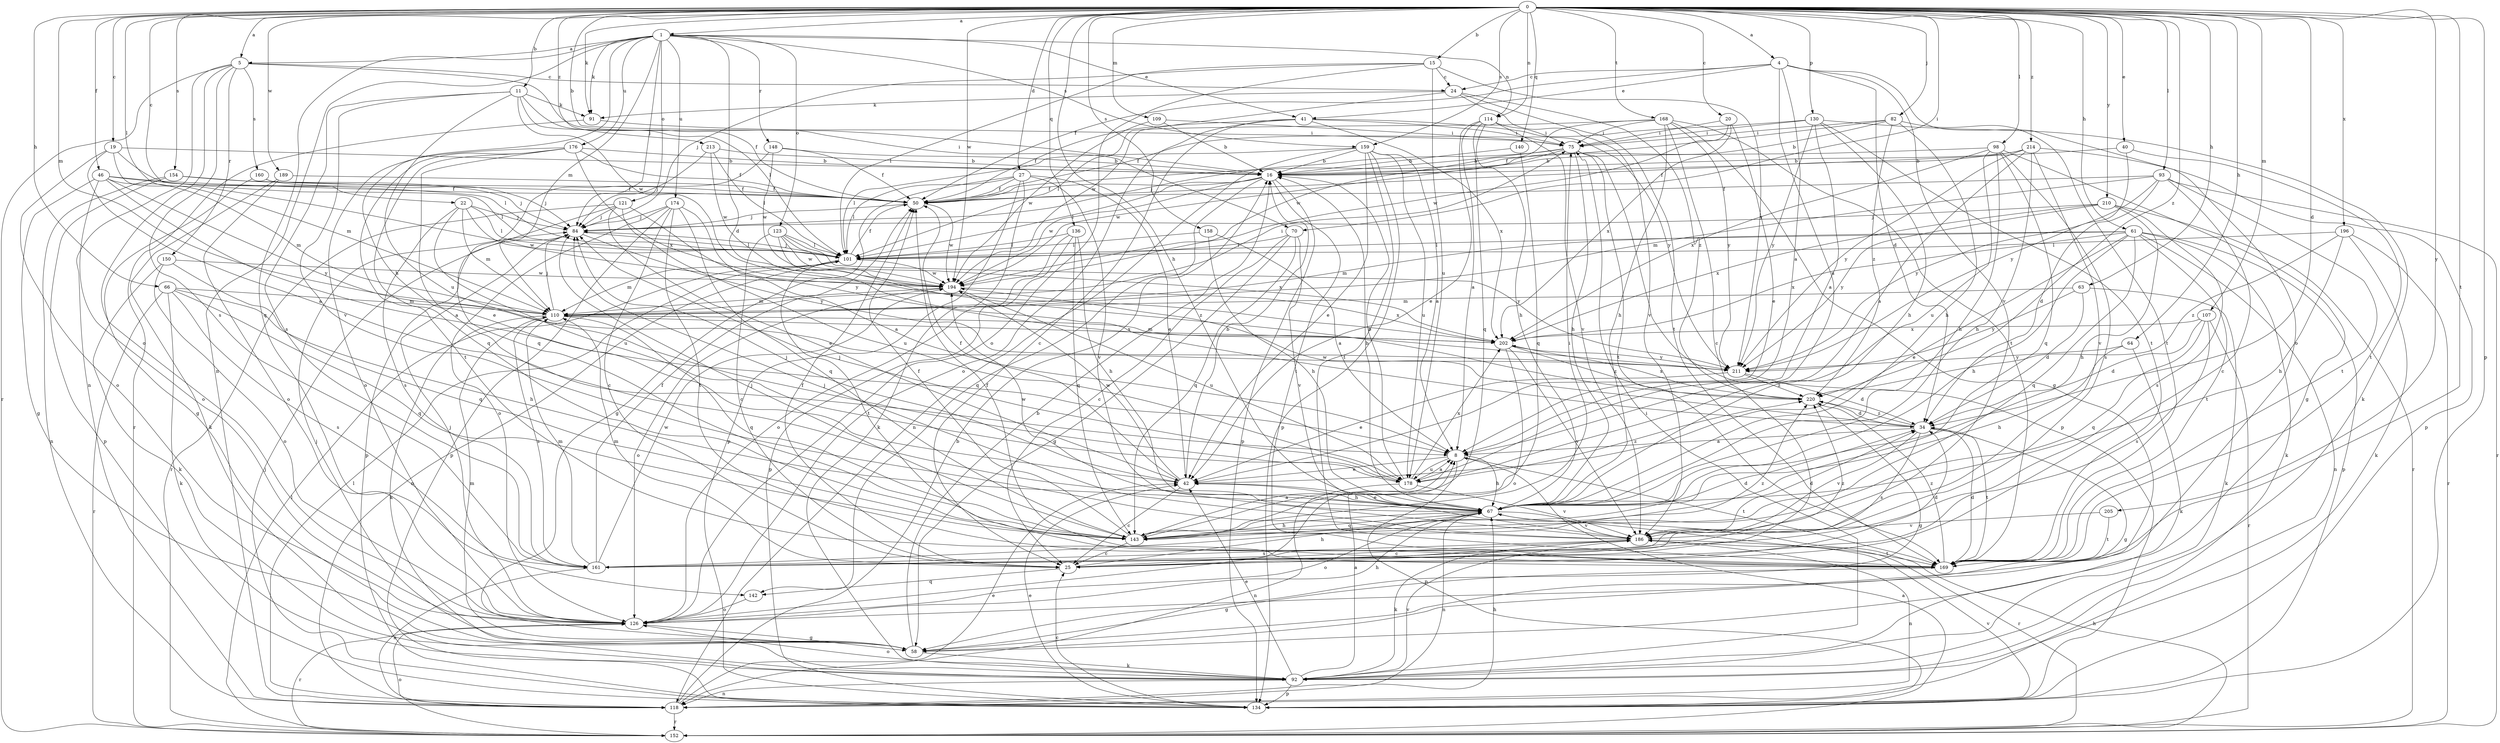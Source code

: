 strict digraph  {
0;
1;
4;
5;
8;
11;
15;
16;
19;
20;
22;
24;
25;
27;
34;
40;
41;
42;
46;
50;
58;
61;
63;
64;
66;
67;
70;
75;
82;
84;
91;
92;
93;
98;
101;
107;
109;
110;
114;
118;
121;
123;
126;
130;
134;
136;
140;
142;
143;
148;
150;
152;
154;
158;
159;
160;
161;
168;
169;
174;
176;
178;
186;
189;
194;
196;
202;
205;
210;
211;
213;
214;
220;
0 -> 1  [label=a];
0 -> 4  [label=a];
0 -> 5  [label=a];
0 -> 11  [label=b];
0 -> 15  [label=b];
0 -> 16  [label=b];
0 -> 19  [label=c];
0 -> 20  [label=c];
0 -> 22  [label=c];
0 -> 27  [label=d];
0 -> 34  [label=d];
0 -> 40  [label=e];
0 -> 46  [label=f];
0 -> 61  [label=h];
0 -> 63  [label=h];
0 -> 64  [label=h];
0 -> 66  [label=h];
0 -> 67  [label=h];
0 -> 70  [label=i];
0 -> 82  [label=j];
0 -> 91  [label=k];
0 -> 93  [label=l];
0 -> 98  [label=l];
0 -> 101  [label=l];
0 -> 107  [label=m];
0 -> 109  [label=m];
0 -> 110  [label=m];
0 -> 114  [label=n];
0 -> 130  [label=p];
0 -> 134  [label=p];
0 -> 136  [label=q];
0 -> 140  [label=q];
0 -> 154  [label=s];
0 -> 158  [label=s];
0 -> 159  [label=s];
0 -> 168  [label=t];
0 -> 169  [label=t];
0 -> 189  [label=w];
0 -> 194  [label=w];
0 -> 196  [label=x];
0 -> 205  [label=y];
0 -> 210  [label=y];
0 -> 213  [label=z];
0 -> 214  [label=z];
0 -> 220  [label=z];
1 -> 5  [label=a];
1 -> 34  [label=d];
1 -> 41  [label=e];
1 -> 67  [label=h];
1 -> 84  [label=j];
1 -> 91  [label=k];
1 -> 110  [label=m];
1 -> 114  [label=n];
1 -> 118  [label=n];
1 -> 121  [label=o];
1 -> 123  [label=o];
1 -> 142  [label=q];
1 -> 148  [label=r];
1 -> 159  [label=s];
1 -> 174  [label=u];
1 -> 176  [label=u];
4 -> 8  [label=a];
4 -> 24  [label=c];
4 -> 34  [label=d];
4 -> 41  [label=e];
4 -> 50  [label=f];
4 -> 126  [label=o];
4 -> 178  [label=u];
4 -> 186  [label=v];
5 -> 24  [label=c];
5 -> 70  [label=i];
5 -> 118  [label=n];
5 -> 126  [label=o];
5 -> 150  [label=r];
5 -> 152  [label=r];
5 -> 160  [label=s];
5 -> 161  [label=s];
8 -> 42  [label=e];
8 -> 67  [label=h];
8 -> 134  [label=p];
8 -> 169  [label=t];
8 -> 178  [label=u];
11 -> 50  [label=f];
11 -> 91  [label=k];
11 -> 101  [label=l];
11 -> 161  [label=s];
11 -> 178  [label=u];
11 -> 186  [label=v];
11 -> 194  [label=w];
15 -> 24  [label=c];
15 -> 84  [label=j];
15 -> 101  [label=l];
15 -> 126  [label=o];
15 -> 178  [label=u];
15 -> 211  [label=y];
16 -> 50  [label=f];
16 -> 101  [label=l];
16 -> 134  [label=p];
16 -> 142  [label=q];
16 -> 169  [label=t];
16 -> 194  [label=w];
19 -> 8  [label=a];
19 -> 16  [label=b];
19 -> 101  [label=l];
19 -> 110  [label=m];
19 -> 126  [label=o];
20 -> 42  [label=e];
20 -> 75  [label=i];
20 -> 194  [label=w];
20 -> 202  [label=x];
22 -> 84  [label=j];
22 -> 101  [label=l];
22 -> 110  [label=m];
22 -> 161  [label=s];
22 -> 178  [label=u];
22 -> 194  [label=w];
24 -> 91  [label=k];
24 -> 169  [label=t];
24 -> 186  [label=v];
24 -> 194  [label=w];
24 -> 220  [label=z];
25 -> 34  [label=d];
25 -> 50  [label=f];
25 -> 67  [label=h];
25 -> 110  [label=m];
25 -> 142  [label=q];
25 -> 220  [label=z];
27 -> 42  [label=e];
27 -> 50  [label=f];
27 -> 58  [label=g];
27 -> 92  [label=k];
27 -> 101  [label=l];
27 -> 134  [label=p];
27 -> 186  [label=v];
34 -> 8  [label=a];
34 -> 58  [label=g];
34 -> 161  [label=s];
34 -> 169  [label=t];
34 -> 186  [label=v];
34 -> 194  [label=w];
34 -> 220  [label=z];
40 -> 16  [label=b];
40 -> 169  [label=t];
40 -> 211  [label=y];
41 -> 25  [label=c];
41 -> 50  [label=f];
41 -> 75  [label=i];
41 -> 126  [label=o];
41 -> 202  [label=x];
41 -> 211  [label=y];
42 -> 16  [label=b];
42 -> 25  [label=c];
42 -> 50  [label=f];
42 -> 67  [label=h];
42 -> 84  [label=j];
42 -> 194  [label=w];
46 -> 8  [label=a];
46 -> 50  [label=f];
46 -> 58  [label=g];
46 -> 101  [label=l];
46 -> 110  [label=m];
46 -> 126  [label=o];
46 -> 211  [label=y];
50 -> 84  [label=j];
50 -> 194  [label=w];
58 -> 16  [label=b];
58 -> 84  [label=j];
58 -> 92  [label=k];
58 -> 110  [label=m];
61 -> 42  [label=e];
61 -> 67  [label=h];
61 -> 92  [label=k];
61 -> 101  [label=l];
61 -> 110  [label=m];
61 -> 118  [label=n];
61 -> 134  [label=p];
61 -> 143  [label=q];
61 -> 169  [label=t];
61 -> 202  [label=x];
63 -> 34  [label=d];
63 -> 92  [label=k];
63 -> 110  [label=m];
63 -> 211  [label=y];
64 -> 67  [label=h];
64 -> 92  [label=k];
64 -> 211  [label=y];
66 -> 67  [label=h];
66 -> 92  [label=k];
66 -> 110  [label=m];
66 -> 143  [label=q];
66 -> 152  [label=r];
66 -> 161  [label=s];
67 -> 16  [label=b];
67 -> 42  [label=e];
67 -> 118  [label=n];
67 -> 126  [label=o];
67 -> 143  [label=q];
67 -> 152  [label=r];
67 -> 186  [label=v];
67 -> 194  [label=w];
70 -> 25  [label=c];
70 -> 58  [label=g];
70 -> 101  [label=l];
70 -> 143  [label=q];
70 -> 186  [label=v];
75 -> 16  [label=b];
75 -> 67  [label=h];
75 -> 84  [label=j];
75 -> 134  [label=p];
75 -> 169  [label=t];
75 -> 194  [label=w];
82 -> 16  [label=b];
82 -> 50  [label=f];
82 -> 67  [label=h];
82 -> 75  [label=i];
82 -> 169  [label=t];
82 -> 220  [label=z];
84 -> 101  [label=l];
84 -> 211  [label=y];
91 -> 75  [label=i];
91 -> 152  [label=r];
92 -> 8  [label=a];
92 -> 42  [label=e];
92 -> 75  [label=i];
92 -> 118  [label=n];
92 -> 126  [label=o];
92 -> 134  [label=p];
92 -> 186  [label=v];
93 -> 25  [label=c];
93 -> 34  [label=d];
93 -> 50  [label=f];
93 -> 110  [label=m];
93 -> 152  [label=r];
93 -> 169  [label=t];
93 -> 211  [label=y];
98 -> 16  [label=b];
98 -> 58  [label=g];
98 -> 67  [label=h];
98 -> 143  [label=q];
98 -> 161  [label=s];
98 -> 178  [label=u];
98 -> 202  [label=x];
101 -> 50  [label=f];
101 -> 84  [label=j];
101 -> 110  [label=m];
101 -> 118  [label=n];
101 -> 169  [label=t];
101 -> 194  [label=w];
107 -> 34  [label=d];
107 -> 143  [label=q];
107 -> 152  [label=r];
107 -> 161  [label=s];
107 -> 202  [label=x];
109 -> 16  [label=b];
109 -> 75  [label=i];
109 -> 194  [label=w];
110 -> 75  [label=i];
110 -> 84  [label=j];
110 -> 92  [label=k];
110 -> 143  [label=q];
110 -> 161  [label=s];
110 -> 202  [label=x];
114 -> 8  [label=a];
114 -> 42  [label=e];
114 -> 67  [label=h];
114 -> 75  [label=i];
114 -> 143  [label=q];
114 -> 186  [label=v];
118 -> 16  [label=b];
118 -> 42  [label=e];
118 -> 67  [label=h];
118 -> 101  [label=l];
118 -> 152  [label=r];
121 -> 42  [label=e];
121 -> 84  [label=j];
121 -> 134  [label=p];
121 -> 152  [label=r];
121 -> 178  [label=u];
121 -> 211  [label=y];
123 -> 25  [label=c];
123 -> 101  [label=l];
123 -> 194  [label=w];
123 -> 202  [label=x];
123 -> 211  [label=y];
123 -> 220  [label=z];
126 -> 58  [label=g];
126 -> 67  [label=h];
126 -> 84  [label=j];
126 -> 152  [label=r];
130 -> 8  [label=a];
130 -> 50  [label=f];
130 -> 67  [label=h];
130 -> 75  [label=i];
130 -> 92  [label=k];
130 -> 169  [label=t];
130 -> 211  [label=y];
134 -> 25  [label=c];
134 -> 42  [label=e];
134 -> 84  [label=j];
134 -> 186  [label=v];
136 -> 67  [label=h];
136 -> 101  [label=l];
136 -> 126  [label=o];
136 -> 134  [label=p];
136 -> 143  [label=q];
140 -> 16  [label=b];
140 -> 143  [label=q];
142 -> 126  [label=o];
143 -> 8  [label=a];
143 -> 25  [label=c];
143 -> 34  [label=d];
143 -> 50  [label=f];
143 -> 67  [label=h];
143 -> 75  [label=i];
143 -> 84  [label=j];
148 -> 16  [label=b];
148 -> 50  [label=f];
148 -> 143  [label=q];
148 -> 194  [label=w];
150 -> 92  [label=k];
150 -> 126  [label=o];
150 -> 143  [label=q];
150 -> 194  [label=w];
152 -> 8  [label=a];
152 -> 67  [label=h];
152 -> 101  [label=l];
152 -> 126  [label=o];
154 -> 50  [label=f];
154 -> 84  [label=j];
154 -> 118  [label=n];
154 -> 134  [label=p];
158 -> 8  [label=a];
158 -> 67  [label=h];
158 -> 101  [label=l];
159 -> 8  [label=a];
159 -> 16  [label=b];
159 -> 42  [label=e];
159 -> 101  [label=l];
159 -> 118  [label=n];
159 -> 134  [label=p];
159 -> 169  [label=t];
159 -> 178  [label=u];
160 -> 50  [label=f];
160 -> 58  [label=g];
160 -> 84  [label=j];
161 -> 50  [label=f];
161 -> 110  [label=m];
161 -> 118  [label=n];
161 -> 194  [label=w];
161 -> 220  [label=z];
168 -> 25  [label=c];
168 -> 58  [label=g];
168 -> 67  [label=h];
168 -> 75  [label=i];
168 -> 101  [label=l];
168 -> 169  [label=t];
168 -> 194  [label=w];
168 -> 211  [label=y];
169 -> 34  [label=d];
169 -> 50  [label=f];
169 -> 58  [label=g];
169 -> 220  [label=z];
174 -> 8  [label=a];
174 -> 25  [label=c];
174 -> 84  [label=j];
174 -> 126  [label=o];
174 -> 134  [label=p];
174 -> 143  [label=q];
174 -> 169  [label=t];
176 -> 16  [label=b];
176 -> 42  [label=e];
176 -> 50  [label=f];
176 -> 126  [label=o];
176 -> 143  [label=q];
176 -> 169  [label=t];
176 -> 202  [label=x];
178 -> 8  [label=a];
178 -> 16  [label=b];
178 -> 84  [label=j];
178 -> 118  [label=n];
178 -> 186  [label=v];
178 -> 202  [label=x];
178 -> 220  [label=z];
186 -> 25  [label=c];
186 -> 34  [label=d];
186 -> 84  [label=j];
186 -> 92  [label=k];
186 -> 118  [label=n];
186 -> 161  [label=s];
186 -> 169  [label=t];
189 -> 50  [label=f];
189 -> 92  [label=k];
189 -> 126  [label=o];
194 -> 110  [label=m];
194 -> 126  [label=o];
194 -> 178  [label=u];
194 -> 202  [label=x];
196 -> 67  [label=h];
196 -> 92  [label=k];
196 -> 101  [label=l];
196 -> 152  [label=r];
196 -> 220  [label=z];
202 -> 110  [label=m];
202 -> 126  [label=o];
202 -> 186  [label=v];
202 -> 211  [label=y];
202 -> 220  [label=z];
205 -> 169  [label=t];
205 -> 186  [label=v];
210 -> 67  [label=h];
210 -> 84  [label=j];
210 -> 152  [label=r];
210 -> 161  [label=s];
210 -> 202  [label=x];
210 -> 211  [label=y];
211 -> 34  [label=d];
211 -> 42  [label=e];
211 -> 220  [label=z];
213 -> 16  [label=b];
213 -> 84  [label=j];
213 -> 101  [label=l];
213 -> 194  [label=w];
214 -> 8  [label=a];
214 -> 16  [label=b];
214 -> 50  [label=f];
214 -> 67  [label=h];
214 -> 134  [label=p];
214 -> 186  [label=v];
214 -> 211  [label=y];
220 -> 34  [label=d];
220 -> 58  [label=g];
220 -> 202  [label=x];
}
